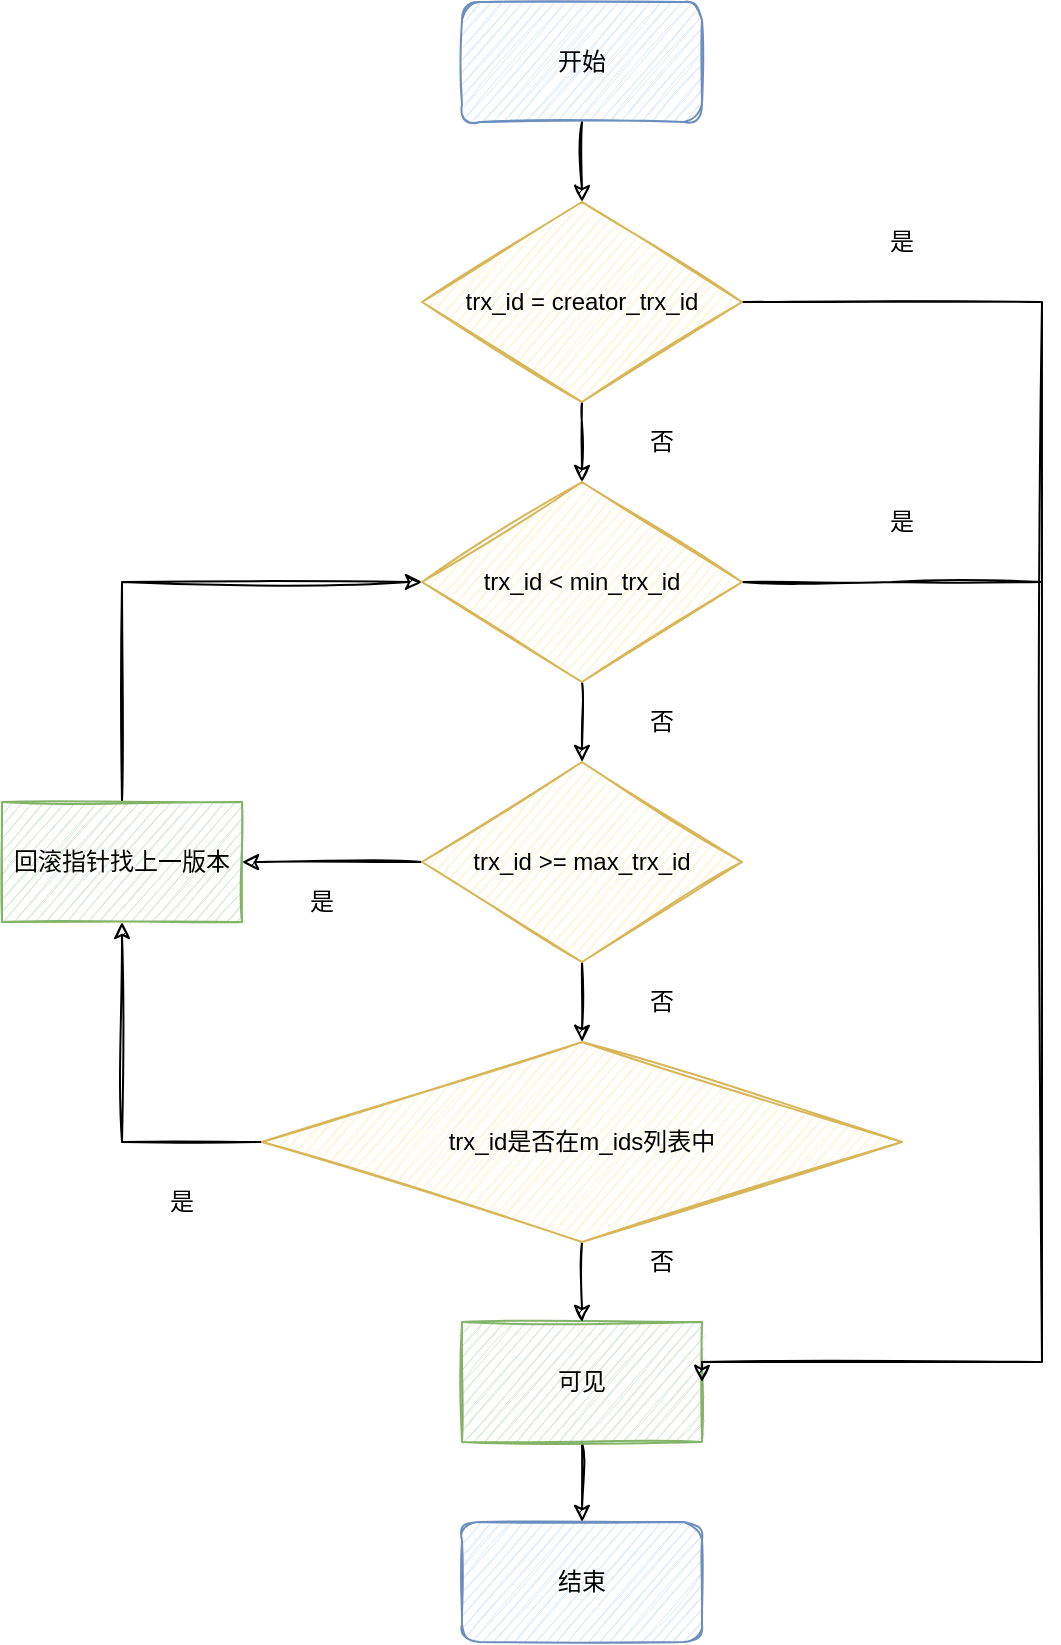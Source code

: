 <mxfile version="14.0.1" type="github">
  <diagram id="Fm3Vq3x_wtMWbXcccVqN" name="Page-1">
    <mxGraphModel dx="946" dy="538" grid="1" gridSize="10" guides="1" tooltips="1" connect="1" arrows="1" fold="1" page="1" pageScale="1" pageWidth="827" pageHeight="1169" math="0" shadow="0">
      <root>
        <mxCell id="0" />
        <mxCell id="1" parent="0" />
        <mxCell id="g0MrRFJYeRkFoFixMZTk-9" value="" style="edgeStyle=orthogonalEdgeStyle;rounded=0;orthogonalLoop=1;jettySize=auto;html=1;sketch=1;" parent="1" source="g0MrRFJYeRkFoFixMZTk-1" target="g0MrRFJYeRkFoFixMZTk-8" edge="1">
          <mxGeometry relative="1" as="geometry" />
        </mxCell>
        <mxCell id="g0MrRFJYeRkFoFixMZTk-1" value="开始" style="rounded=1;whiteSpace=wrap;html=1;sketch=1;fillColor=#dae8fc;strokeColor=#6c8ebf;" parent="1" vertex="1">
          <mxGeometry x="320" y="60" width="120" height="60" as="geometry" />
        </mxCell>
        <mxCell id="g0MrRFJYeRkFoFixMZTk-2" value="结束" style="rounded=1;whiteSpace=wrap;html=1;sketch=1;fillColor=#dae8fc;strokeColor=#6c8ebf;" parent="1" vertex="1">
          <mxGeometry x="320" y="820" width="120" height="60" as="geometry" />
        </mxCell>
        <mxCell id="g0MrRFJYeRkFoFixMZTk-11" value="" style="edgeStyle=orthogonalEdgeStyle;rounded=0;orthogonalLoop=1;jettySize=auto;html=1;sketch=1;" parent="1" source="g0MrRFJYeRkFoFixMZTk-3" target="g0MrRFJYeRkFoFixMZTk-4" edge="1">
          <mxGeometry relative="1" as="geometry" />
        </mxCell>
        <mxCell id="g0MrRFJYeRkFoFixMZTk-17" style="edgeStyle=orthogonalEdgeStyle;rounded=0;orthogonalLoop=1;jettySize=auto;html=1;exitX=1;exitY=0.5;exitDx=0;exitDy=0;endArrow=none;endFill=0;sketch=1;" parent="1" source="g0MrRFJYeRkFoFixMZTk-3" edge="1">
          <mxGeometry relative="1" as="geometry">
            <mxPoint x="610" y="350" as="targetPoint" />
          </mxGeometry>
        </mxCell>
        <mxCell id="g0MrRFJYeRkFoFixMZTk-3" value="trx_id &amp;lt; min_trx_id" style="rhombus;whiteSpace=wrap;html=1;sketch=1;fillColor=#fff2cc;strokeColor=#d6b656;" parent="1" vertex="1">
          <mxGeometry x="300" y="300" width="160" height="100" as="geometry" />
        </mxCell>
        <mxCell id="g0MrRFJYeRkFoFixMZTk-12" value="" style="edgeStyle=orthogonalEdgeStyle;rounded=0;orthogonalLoop=1;jettySize=auto;html=1;sketch=1;" parent="1" source="g0MrRFJYeRkFoFixMZTk-4" target="g0MrRFJYeRkFoFixMZTk-6" edge="1">
          <mxGeometry relative="1" as="geometry" />
        </mxCell>
        <mxCell id="g0MrRFJYeRkFoFixMZTk-22" value="" style="edgeStyle=orthogonalEdgeStyle;rounded=0;orthogonalLoop=1;jettySize=auto;html=1;endArrow=classic;endFill=1;sketch=1;" parent="1" source="g0MrRFJYeRkFoFixMZTk-4" target="g0MrRFJYeRkFoFixMZTk-7" edge="1">
          <mxGeometry relative="1" as="geometry" />
        </mxCell>
        <mxCell id="g0MrRFJYeRkFoFixMZTk-4" value="trx_id &amp;gt;= max_trx_id" style="rhombus;whiteSpace=wrap;html=1;sketch=1;fillColor=#fff2cc;strokeColor=#d6b656;" parent="1" vertex="1">
          <mxGeometry x="300" y="440" width="160" height="100" as="geometry" />
        </mxCell>
        <mxCell id="g0MrRFJYeRkFoFixMZTk-14" value="" style="edgeStyle=orthogonalEdgeStyle;rounded=0;orthogonalLoop=1;jettySize=auto;html=1;sketch=1;" parent="1" source="g0MrRFJYeRkFoFixMZTk-5" target="g0MrRFJYeRkFoFixMZTk-2" edge="1">
          <mxGeometry relative="1" as="geometry" />
        </mxCell>
        <mxCell id="g0MrRFJYeRkFoFixMZTk-5" value="可见" style="rounded=0;whiteSpace=wrap;html=1;glass=0;sketch=1;fillColor=#d5e8d4;strokeColor=#82b366;" parent="1" vertex="1">
          <mxGeometry x="320" y="720" width="120" height="60" as="geometry" />
        </mxCell>
        <mxCell id="g0MrRFJYeRkFoFixMZTk-13" value="" style="edgeStyle=orthogonalEdgeStyle;rounded=0;orthogonalLoop=1;jettySize=auto;html=1;sketch=1;" parent="1" source="g0MrRFJYeRkFoFixMZTk-6" target="g0MrRFJYeRkFoFixMZTk-5" edge="1">
          <mxGeometry relative="1" as="geometry" />
        </mxCell>
        <mxCell id="g0MrRFJYeRkFoFixMZTk-20" style="edgeStyle=orthogonalEdgeStyle;rounded=0;orthogonalLoop=1;jettySize=auto;html=1;exitX=0;exitY=0.5;exitDx=0;exitDy=0;entryX=0.5;entryY=1;entryDx=0;entryDy=0;endArrow=classic;endFill=1;sketch=1;" parent="1" source="g0MrRFJYeRkFoFixMZTk-6" target="g0MrRFJYeRkFoFixMZTk-7" edge="1">
          <mxGeometry relative="1" as="geometry" />
        </mxCell>
        <mxCell id="g0MrRFJYeRkFoFixMZTk-6" value="trx_id是否在m_ids列表中" style="rhombus;whiteSpace=wrap;html=1;sketch=1;fillColor=#fff2cc;strokeColor=#d6b656;" parent="1" vertex="1">
          <mxGeometry x="220" y="580" width="320" height="100" as="geometry" />
        </mxCell>
        <mxCell id="g0MrRFJYeRkFoFixMZTk-23" style="edgeStyle=orthogonalEdgeStyle;rounded=0;orthogonalLoop=1;jettySize=auto;html=1;exitX=0.5;exitY=0;exitDx=0;exitDy=0;entryX=0;entryY=0.5;entryDx=0;entryDy=0;endArrow=classic;endFill=1;sketch=1;" parent="1" source="g0MrRFJYeRkFoFixMZTk-7" target="g0MrRFJYeRkFoFixMZTk-3" edge="1">
          <mxGeometry relative="1" as="geometry" />
        </mxCell>
        <mxCell id="g0MrRFJYeRkFoFixMZTk-7" value="回滚指针找上一版本" style="rounded=0;whiteSpace=wrap;html=1;sketch=1;fillColor=#d5e8d4;strokeColor=#82b366;" parent="1" vertex="1">
          <mxGeometry x="90" y="460" width="120" height="60" as="geometry" />
        </mxCell>
        <mxCell id="g0MrRFJYeRkFoFixMZTk-10" value="" style="edgeStyle=orthogonalEdgeStyle;rounded=0;orthogonalLoop=1;jettySize=auto;html=1;sketch=1;" parent="1" source="g0MrRFJYeRkFoFixMZTk-8" target="g0MrRFJYeRkFoFixMZTk-3" edge="1">
          <mxGeometry relative="1" as="geometry" />
        </mxCell>
        <mxCell id="g0MrRFJYeRkFoFixMZTk-15" style="edgeStyle=orthogonalEdgeStyle;rounded=0;orthogonalLoop=1;jettySize=auto;html=1;exitX=1;exitY=0.5;exitDx=0;exitDy=0;entryX=1;entryY=0.5;entryDx=0;entryDy=0;sketch=1;" parent="1" source="g0MrRFJYeRkFoFixMZTk-8" target="g0MrRFJYeRkFoFixMZTk-5" edge="1">
          <mxGeometry relative="1" as="geometry">
            <Array as="points">
              <mxPoint x="610" y="210" />
              <mxPoint x="610" y="740" />
            </Array>
          </mxGeometry>
        </mxCell>
        <mxCell id="g0MrRFJYeRkFoFixMZTk-8" value="trx_id = creator_trx_id" style="rhombus;whiteSpace=wrap;html=1;shadow=0;sketch=1;fillColor=#fff2cc;strokeColor=#d6b656;" parent="1" vertex="1">
          <mxGeometry x="300" y="160" width="160" height="100" as="geometry" />
        </mxCell>
        <mxCell id="g0MrRFJYeRkFoFixMZTk-16" value="是" style="text;html=1;strokeColor=none;fillColor=none;align=center;verticalAlign=middle;whiteSpace=wrap;rounded=0;" parent="1" vertex="1">
          <mxGeometry x="520" y="170" width="40" height="20" as="geometry" />
        </mxCell>
        <mxCell id="g0MrRFJYeRkFoFixMZTk-18" value="是" style="text;html=1;strokeColor=none;fillColor=none;align=center;verticalAlign=middle;whiteSpace=wrap;rounded=0;" parent="1" vertex="1">
          <mxGeometry x="520" y="310" width="40" height="20" as="geometry" />
        </mxCell>
        <mxCell id="g0MrRFJYeRkFoFixMZTk-19" value="否" style="text;html=1;strokeColor=none;fillColor=none;align=center;verticalAlign=middle;whiteSpace=wrap;rounded=0;" parent="1" vertex="1">
          <mxGeometry x="400" y="680" width="40" height="20" as="geometry" />
        </mxCell>
        <mxCell id="g0MrRFJYeRkFoFixMZTk-24" value="否" style="text;html=1;strokeColor=none;fillColor=none;align=center;verticalAlign=middle;whiteSpace=wrap;rounded=0;" parent="1" vertex="1">
          <mxGeometry x="400" y="270" width="40" height="20" as="geometry" />
        </mxCell>
        <mxCell id="g0MrRFJYeRkFoFixMZTk-25" value="否" style="text;html=1;strokeColor=none;fillColor=none;align=center;verticalAlign=middle;whiteSpace=wrap;rounded=0;" parent="1" vertex="1">
          <mxGeometry x="400" y="410" width="40" height="20" as="geometry" />
        </mxCell>
        <mxCell id="g0MrRFJYeRkFoFixMZTk-26" value="否" style="text;html=1;strokeColor=none;fillColor=none;align=center;verticalAlign=middle;whiteSpace=wrap;rounded=0;" parent="1" vertex="1">
          <mxGeometry x="400" y="550" width="40" height="20" as="geometry" />
        </mxCell>
        <mxCell id="g0MrRFJYeRkFoFixMZTk-27" value="是" style="text;html=1;strokeColor=none;fillColor=none;align=center;verticalAlign=middle;whiteSpace=wrap;rounded=0;" parent="1" vertex="1">
          <mxGeometry x="160" y="650" width="40" height="20" as="geometry" />
        </mxCell>
        <mxCell id="g0MrRFJYeRkFoFixMZTk-28" value="是" style="text;html=1;strokeColor=none;fillColor=none;align=center;verticalAlign=middle;whiteSpace=wrap;rounded=0;" parent="1" vertex="1">
          <mxGeometry x="230" y="500" width="40" height="20" as="geometry" />
        </mxCell>
      </root>
    </mxGraphModel>
  </diagram>
</mxfile>
